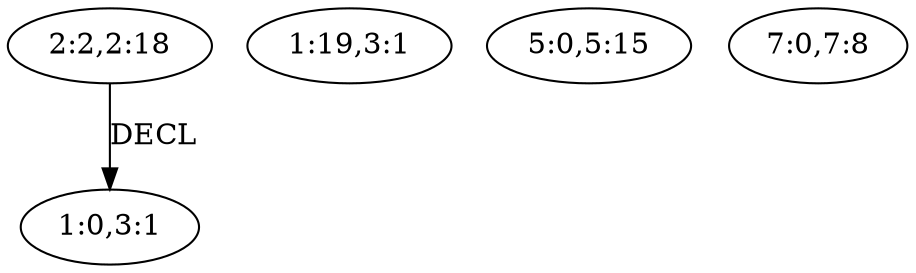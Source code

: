digraph { "1:0,3:1";"1:19,3:1";"2:2,2:18";"5:0,5:15";"7:0,7:8"; "2:2,2:18" -> "1:0,3:1" [label="DECL"] }
